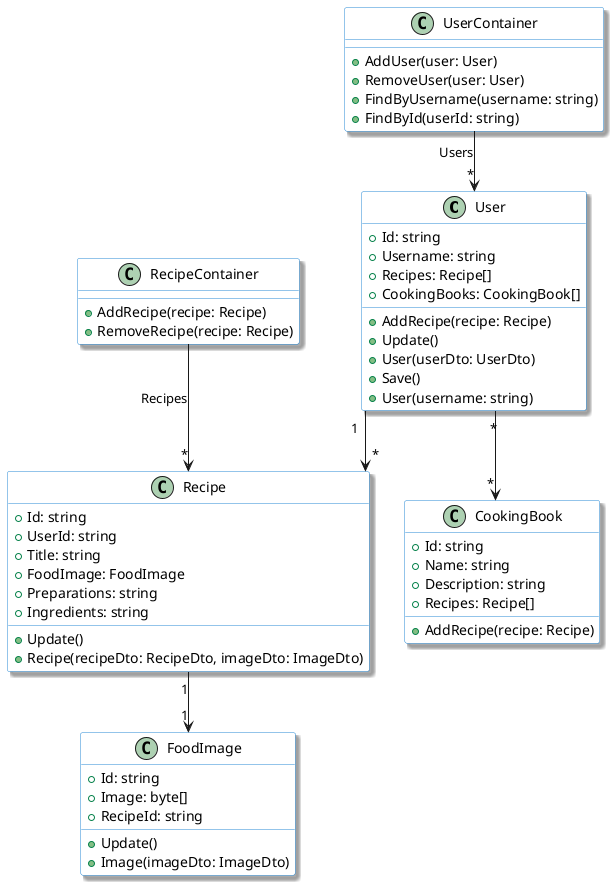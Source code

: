 @startuml
skinparam linetype ortho
skinparam shadowing true
skinparam handwritten false

skinparam class {
    BackgroundColor white
    BorderColor #2688d4
}

class User {
    + Id: string
    + Username: string
    + Recipes: Recipe[]
    + CookingBooks: CookingBook[]
    
    + AddRecipe(recipe: Recipe)
    + Update()
    + User(userDto: UserDto)
    + Save()
    + User(username: string)
}

class UserContainer {
    + AddUser(user: User)
    + RemoveUser(user: User)
    + FindByUsername(username: string)
    + FindById(userId: string)
}

class Recipe {
    + Id: string
    + UserId: string
    + Title: string
    + FoodImage: FoodImage
    + Preparations: string
    + Ingredients: string
    
    + Update()
    + Recipe(recipeDto: RecipeDto, imageDto: ImageDto)
}

class RecipeContainer {
    + AddRecipe(recipe: Recipe)
    + RemoveRecipe(recipe: Recipe)
}

class FoodImage {
    + Id: string
    + Image: byte[]
    + RecipeId: string
    
    + Update()
    + Image(imageDto: ImageDto)
}

class CookingBook {
    + Id: string
    + Name: string
    + Description: string
    + Recipes: Recipe[]
    
    + AddRecipe(recipe: Recipe)
}

UserContainer --> "*" User : Users
RecipeContainer --> "*" Recipe : Recipes
User "1" --> "*" Recipe
User "*" --> "*" CookingBook
Recipe "1" --> "1" FoodImage
@enduml